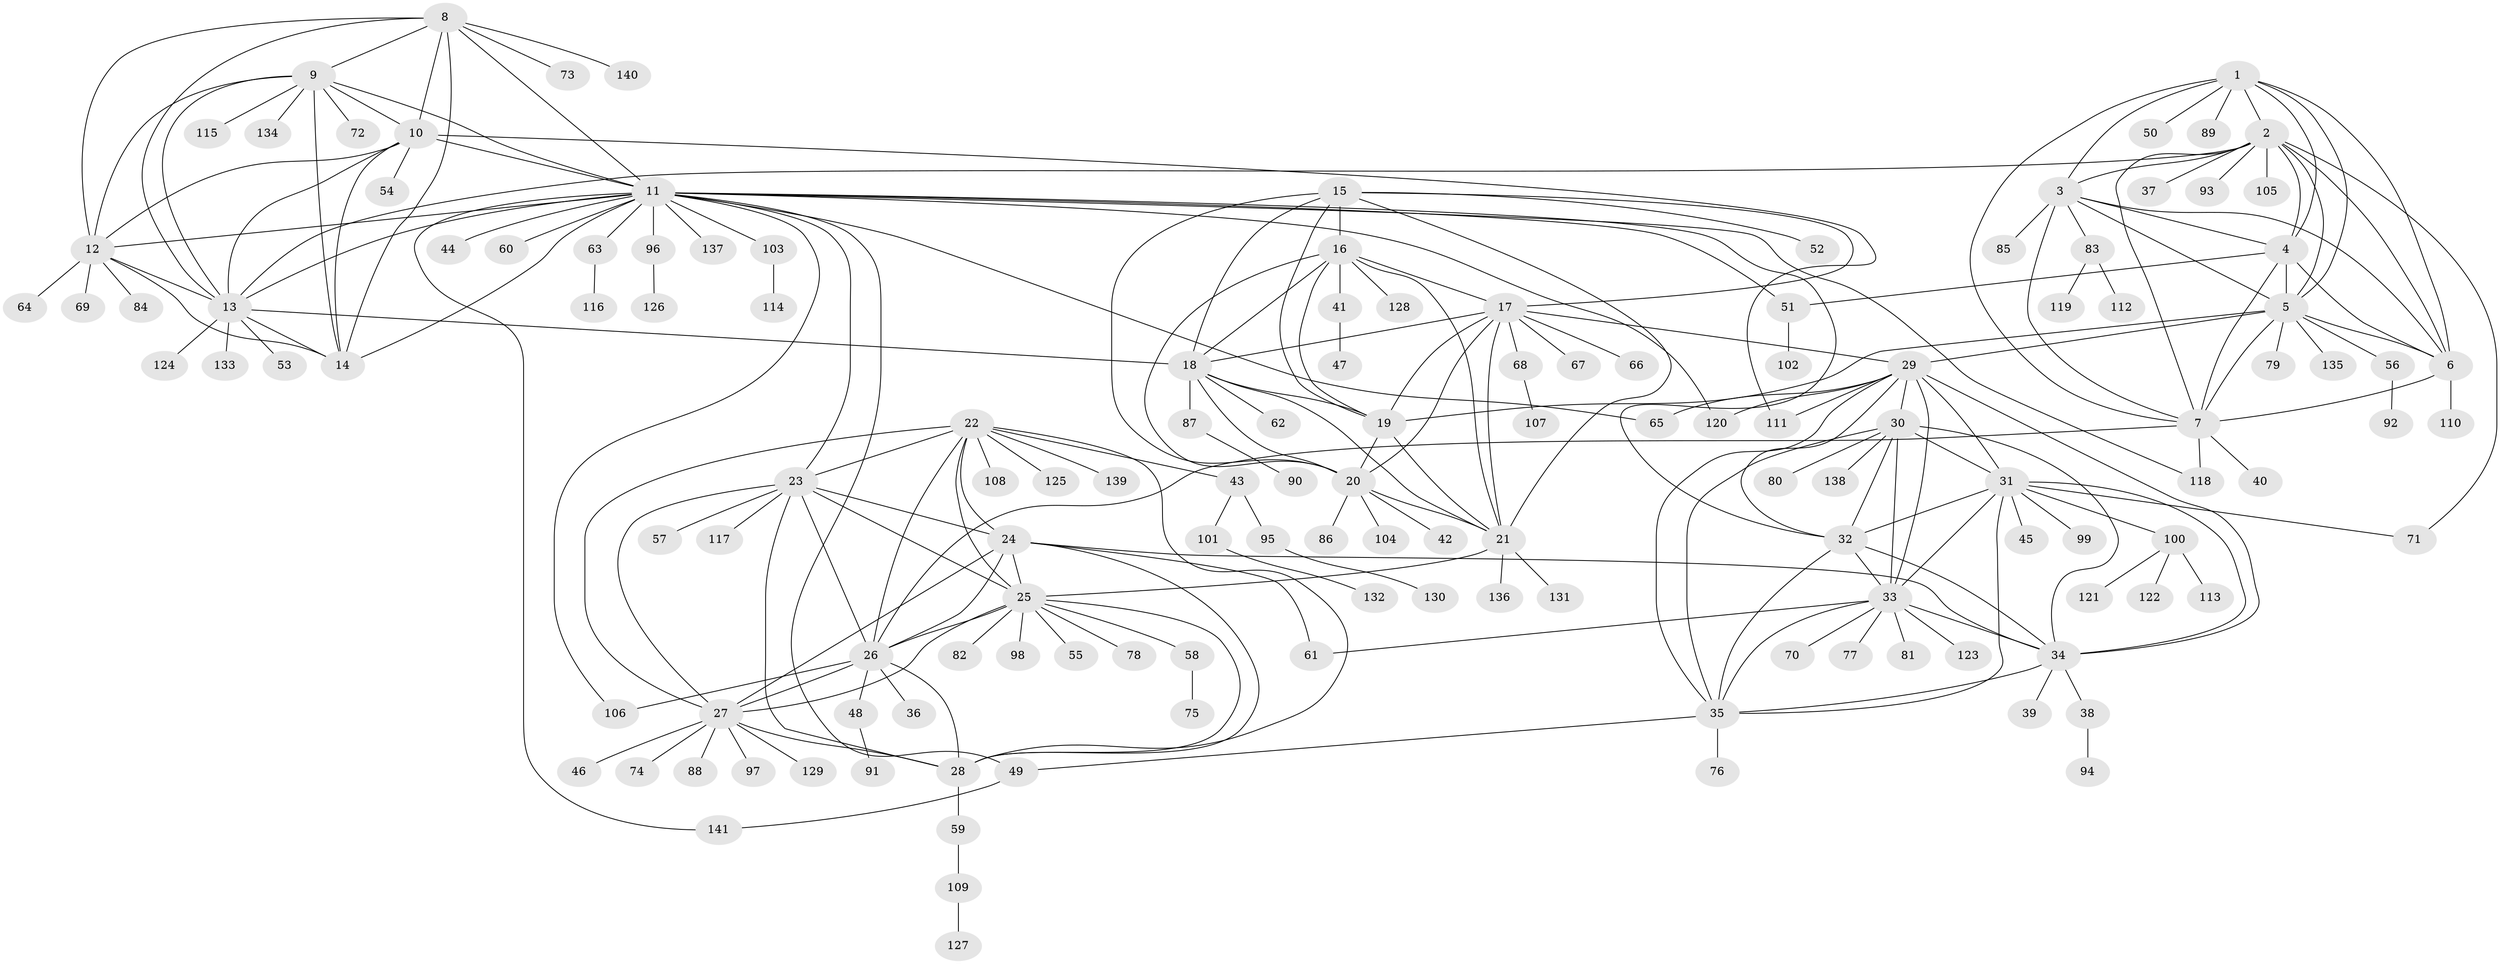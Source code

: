 // coarse degree distribution, {6: 0.034782608695652174, 9: 0.034782608695652174, 7: 0.0782608695652174, 20: 0.008695652173913044, 13: 0.008695652173913044, 5: 0.008695652173913044, 8: 0.017391304347826087, 17: 0.008695652173913044, 16: 0.008695652173913044, 10: 0.017391304347826087, 11: 0.008695652173913044, 1: 0.591304347826087, 2: 0.14782608695652175, 3: 0.02608695652173913}
// Generated by graph-tools (version 1.1) at 2025/42/03/06/25 10:42:08]
// undirected, 141 vertices, 231 edges
graph export_dot {
graph [start="1"]
  node [color=gray90,style=filled];
  1;
  2;
  3;
  4;
  5;
  6;
  7;
  8;
  9;
  10;
  11;
  12;
  13;
  14;
  15;
  16;
  17;
  18;
  19;
  20;
  21;
  22;
  23;
  24;
  25;
  26;
  27;
  28;
  29;
  30;
  31;
  32;
  33;
  34;
  35;
  36;
  37;
  38;
  39;
  40;
  41;
  42;
  43;
  44;
  45;
  46;
  47;
  48;
  49;
  50;
  51;
  52;
  53;
  54;
  55;
  56;
  57;
  58;
  59;
  60;
  61;
  62;
  63;
  64;
  65;
  66;
  67;
  68;
  69;
  70;
  71;
  72;
  73;
  74;
  75;
  76;
  77;
  78;
  79;
  80;
  81;
  82;
  83;
  84;
  85;
  86;
  87;
  88;
  89;
  90;
  91;
  92;
  93;
  94;
  95;
  96;
  97;
  98;
  99;
  100;
  101;
  102;
  103;
  104;
  105;
  106;
  107;
  108;
  109;
  110;
  111;
  112;
  113;
  114;
  115;
  116;
  117;
  118;
  119;
  120;
  121;
  122;
  123;
  124;
  125;
  126;
  127;
  128;
  129;
  130;
  131;
  132;
  133;
  134;
  135;
  136;
  137;
  138;
  139;
  140;
  141;
  1 -- 2;
  1 -- 3;
  1 -- 4;
  1 -- 5;
  1 -- 6;
  1 -- 7;
  1 -- 50;
  1 -- 89;
  2 -- 3;
  2 -- 4;
  2 -- 5;
  2 -- 6;
  2 -- 7;
  2 -- 13;
  2 -- 37;
  2 -- 71;
  2 -- 93;
  2 -- 105;
  3 -- 4;
  3 -- 5;
  3 -- 6;
  3 -- 7;
  3 -- 83;
  3 -- 85;
  4 -- 5;
  4 -- 6;
  4 -- 7;
  4 -- 51;
  5 -- 6;
  5 -- 7;
  5 -- 19;
  5 -- 29;
  5 -- 56;
  5 -- 79;
  5 -- 135;
  6 -- 7;
  6 -- 110;
  7 -- 26;
  7 -- 40;
  7 -- 118;
  8 -- 9;
  8 -- 10;
  8 -- 11;
  8 -- 12;
  8 -- 13;
  8 -- 14;
  8 -- 73;
  8 -- 140;
  9 -- 10;
  9 -- 11;
  9 -- 12;
  9 -- 13;
  9 -- 14;
  9 -- 72;
  9 -- 115;
  9 -- 134;
  10 -- 11;
  10 -- 12;
  10 -- 13;
  10 -- 14;
  10 -- 54;
  10 -- 111;
  11 -- 12;
  11 -- 13;
  11 -- 14;
  11 -- 23;
  11 -- 32;
  11 -- 44;
  11 -- 49;
  11 -- 51;
  11 -- 60;
  11 -- 63;
  11 -- 65;
  11 -- 96;
  11 -- 103;
  11 -- 106;
  11 -- 118;
  11 -- 120;
  11 -- 137;
  11 -- 141;
  12 -- 13;
  12 -- 14;
  12 -- 64;
  12 -- 69;
  12 -- 84;
  13 -- 14;
  13 -- 18;
  13 -- 53;
  13 -- 124;
  13 -- 133;
  15 -- 16;
  15 -- 17;
  15 -- 18;
  15 -- 19;
  15 -- 20;
  15 -- 21;
  15 -- 52;
  16 -- 17;
  16 -- 18;
  16 -- 19;
  16 -- 20;
  16 -- 21;
  16 -- 41;
  16 -- 128;
  17 -- 18;
  17 -- 19;
  17 -- 20;
  17 -- 21;
  17 -- 29;
  17 -- 66;
  17 -- 67;
  17 -- 68;
  18 -- 19;
  18 -- 20;
  18 -- 21;
  18 -- 62;
  18 -- 87;
  19 -- 20;
  19 -- 21;
  20 -- 21;
  20 -- 42;
  20 -- 86;
  20 -- 104;
  21 -- 25;
  21 -- 131;
  21 -- 136;
  22 -- 23;
  22 -- 24;
  22 -- 25;
  22 -- 26;
  22 -- 27;
  22 -- 28;
  22 -- 43;
  22 -- 108;
  22 -- 125;
  22 -- 139;
  23 -- 24;
  23 -- 25;
  23 -- 26;
  23 -- 27;
  23 -- 28;
  23 -- 57;
  23 -- 117;
  24 -- 25;
  24 -- 26;
  24 -- 27;
  24 -- 28;
  24 -- 34;
  24 -- 61;
  25 -- 26;
  25 -- 27;
  25 -- 28;
  25 -- 55;
  25 -- 58;
  25 -- 78;
  25 -- 82;
  25 -- 98;
  26 -- 27;
  26 -- 28;
  26 -- 36;
  26 -- 48;
  26 -- 106;
  27 -- 28;
  27 -- 46;
  27 -- 74;
  27 -- 88;
  27 -- 97;
  27 -- 129;
  28 -- 59;
  29 -- 30;
  29 -- 31;
  29 -- 32;
  29 -- 33;
  29 -- 34;
  29 -- 35;
  29 -- 65;
  29 -- 111;
  29 -- 120;
  30 -- 31;
  30 -- 32;
  30 -- 33;
  30 -- 34;
  30 -- 35;
  30 -- 80;
  30 -- 138;
  31 -- 32;
  31 -- 33;
  31 -- 34;
  31 -- 35;
  31 -- 45;
  31 -- 71;
  31 -- 99;
  31 -- 100;
  32 -- 33;
  32 -- 34;
  32 -- 35;
  33 -- 34;
  33 -- 35;
  33 -- 61;
  33 -- 70;
  33 -- 77;
  33 -- 81;
  33 -- 123;
  34 -- 35;
  34 -- 38;
  34 -- 39;
  35 -- 49;
  35 -- 76;
  38 -- 94;
  41 -- 47;
  43 -- 95;
  43 -- 101;
  48 -- 91;
  49 -- 141;
  51 -- 102;
  56 -- 92;
  58 -- 75;
  59 -- 109;
  63 -- 116;
  68 -- 107;
  83 -- 112;
  83 -- 119;
  87 -- 90;
  95 -- 130;
  96 -- 126;
  100 -- 113;
  100 -- 121;
  100 -- 122;
  101 -- 132;
  103 -- 114;
  109 -- 127;
}
